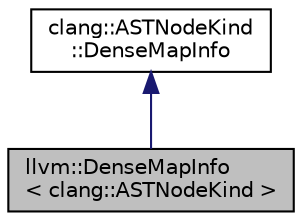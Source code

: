 digraph "llvm::DenseMapInfo&lt; clang::ASTNodeKind &gt;"
{
 // LATEX_PDF_SIZE
  bgcolor="transparent";
  edge [fontname="Helvetica",fontsize="10",labelfontname="Helvetica",labelfontsize="10"];
  node [fontname="Helvetica",fontsize="10",shape=record];
  Node1 [label="llvm::DenseMapInfo\l\< clang::ASTNodeKind \>",height=0.2,width=0.4,color="black", fillcolor="grey75", style="filled", fontcolor="black",tooltip=" "];
  Node2 -> Node1 [dir="back",color="midnightblue",fontsize="10",style="solid",fontname="Helvetica"];
  Node2 [label="clang::ASTNodeKind\l::DenseMapInfo",height=0.2,width=0.4,color="black",URL="$structclang_1_1ASTNodeKind_1_1DenseMapInfo.html",tooltip="Hooks for using ASTNodeKind as a key in a DenseMap."];
}
